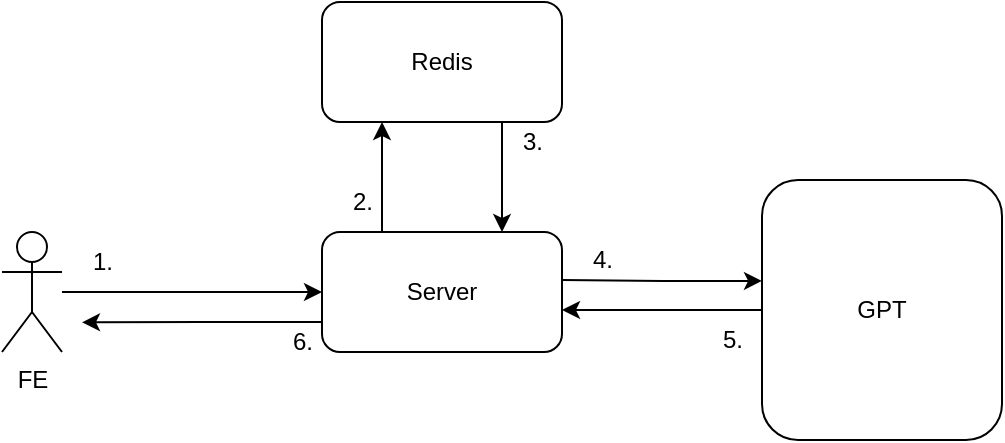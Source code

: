 <mxfile version="22.1.2" type="device" pages="7">
  <diagram id="q9lAisk15sFfM7iXyRE9" name="架构">
    <mxGraphModel dx="1434" dy="879" grid="1" gridSize="10" guides="1" tooltips="1" connect="1" arrows="1" fold="1" page="1" pageScale="1" pageWidth="850" pageHeight="1100" math="0" shadow="0">
      <root>
        <mxCell id="0" />
        <mxCell id="1" parent="0" />
        <mxCell id="VKgKlE1zQq9GvA2DKnJL-5" style="edgeStyle=orthogonalEdgeStyle;rounded=0;orthogonalLoop=1;jettySize=auto;html=1;" parent="1" source="VKgKlE1zQq9GvA2DKnJL-1" target="VKgKlE1zQq9GvA2DKnJL-2" edge="1">
          <mxGeometry relative="1" as="geometry" />
        </mxCell>
        <mxCell id="VKgKlE1zQq9GvA2DKnJL-1" value="FE" style="shape=umlActor;verticalLabelPosition=bottom;verticalAlign=top;html=1;outlineConnect=0;" parent="1" vertex="1">
          <mxGeometry x="160" y="455" width="30" height="60" as="geometry" />
        </mxCell>
        <mxCell id="VKgKlE1zQq9GvA2DKnJL-6" style="edgeStyle=orthogonalEdgeStyle;rounded=0;orthogonalLoop=1;jettySize=auto;html=1;exitX=0.25;exitY=0;exitDx=0;exitDy=0;entryX=0.25;entryY=1;entryDx=0;entryDy=0;" parent="1" source="VKgKlE1zQq9GvA2DKnJL-2" target="VKgKlE1zQq9GvA2DKnJL-3" edge="1">
          <mxGeometry relative="1" as="geometry" />
        </mxCell>
        <mxCell id="VKgKlE1zQq9GvA2DKnJL-8" style="edgeStyle=orthogonalEdgeStyle;rounded=0;orthogonalLoop=1;jettySize=auto;html=1;exitX=1;exitY=0.25;exitDx=0;exitDy=0;entryX=0;entryY=0.388;entryDx=0;entryDy=0;entryPerimeter=0;" parent="1" target="VKgKlE1zQq9GvA2DKnJL-4" edge="1">
          <mxGeometry relative="1" as="geometry">
            <mxPoint x="440" y="479" as="sourcePoint" />
          </mxGeometry>
        </mxCell>
        <mxCell id="VKgKlE1zQq9GvA2DKnJL-10" style="edgeStyle=orthogonalEdgeStyle;rounded=0;orthogonalLoop=1;jettySize=auto;html=1;exitX=0;exitY=0.75;exitDx=0;exitDy=0;" parent="1" source="VKgKlE1zQq9GvA2DKnJL-2" edge="1">
          <mxGeometry relative="1" as="geometry">
            <mxPoint x="200" y="500.138" as="targetPoint" />
          </mxGeometry>
        </mxCell>
        <mxCell id="VKgKlE1zQq9GvA2DKnJL-2" value="Server" style="rounded=1;whiteSpace=wrap;html=1;" parent="1" vertex="1">
          <mxGeometry x="320" y="455" width="120" height="60" as="geometry" />
        </mxCell>
        <mxCell id="VKgKlE1zQq9GvA2DKnJL-7" style="edgeStyle=orthogonalEdgeStyle;rounded=0;orthogonalLoop=1;jettySize=auto;html=1;exitX=0.75;exitY=1;exitDx=0;exitDy=0;entryX=0.75;entryY=0;entryDx=0;entryDy=0;" parent="1" source="VKgKlE1zQq9GvA2DKnJL-3" target="VKgKlE1zQq9GvA2DKnJL-2" edge="1">
          <mxGeometry relative="1" as="geometry" />
        </mxCell>
        <mxCell id="VKgKlE1zQq9GvA2DKnJL-3" value="Redis" style="rounded=1;whiteSpace=wrap;html=1;" parent="1" vertex="1">
          <mxGeometry x="320" y="340" width="120" height="60" as="geometry" />
        </mxCell>
        <mxCell id="VKgKlE1zQq9GvA2DKnJL-9" style="edgeStyle=orthogonalEdgeStyle;rounded=0;orthogonalLoop=1;jettySize=auto;html=1;" parent="1" source="VKgKlE1zQq9GvA2DKnJL-4" edge="1">
          <mxGeometry relative="1" as="geometry">
            <mxPoint x="440" y="494" as="targetPoint" />
          </mxGeometry>
        </mxCell>
        <mxCell id="VKgKlE1zQq9GvA2DKnJL-4" value="GPT" style="rounded=1;whiteSpace=wrap;html=1;" parent="1" vertex="1">
          <mxGeometry x="540" y="429" width="120" height="130" as="geometry" />
        </mxCell>
        <mxCell id="VKgKlE1zQq9GvA2DKnJL-11" value="1." style="text;html=1;align=center;verticalAlign=middle;resizable=0;points=[];autosize=1;strokeColor=none;fillColor=none;" parent="1" vertex="1">
          <mxGeometry x="195" y="455" width="30" height="30" as="geometry" />
        </mxCell>
        <mxCell id="VKgKlE1zQq9GvA2DKnJL-12" value="2." style="text;html=1;align=center;verticalAlign=middle;resizable=0;points=[];autosize=1;strokeColor=none;fillColor=none;" parent="1" vertex="1">
          <mxGeometry x="325" y="425" width="30" height="30" as="geometry" />
        </mxCell>
        <mxCell id="VKgKlE1zQq9GvA2DKnJL-13" value="3." style="text;html=1;align=center;verticalAlign=middle;resizable=0;points=[];autosize=1;strokeColor=none;fillColor=none;" parent="1" vertex="1">
          <mxGeometry x="410" y="395" width="30" height="30" as="geometry" />
        </mxCell>
        <mxCell id="VKgKlE1zQq9GvA2DKnJL-14" value="4." style="text;html=1;align=center;verticalAlign=middle;resizable=0;points=[];autosize=1;strokeColor=none;fillColor=none;" parent="1" vertex="1">
          <mxGeometry x="445" y="454" width="30" height="30" as="geometry" />
        </mxCell>
        <mxCell id="VKgKlE1zQq9GvA2DKnJL-15" value="5." style="text;html=1;align=center;verticalAlign=middle;resizable=0;points=[];autosize=1;strokeColor=none;fillColor=none;" parent="1" vertex="1">
          <mxGeometry x="510" y="494" width="30" height="30" as="geometry" />
        </mxCell>
        <mxCell id="VKgKlE1zQq9GvA2DKnJL-16" value="6." style="text;html=1;align=center;verticalAlign=middle;resizable=0;points=[];autosize=1;strokeColor=none;fillColor=none;" parent="1" vertex="1">
          <mxGeometry x="295" y="495" width="30" height="30" as="geometry" />
        </mxCell>
      </root>
    </mxGraphModel>
  </diagram>
  <diagram id="qg2fw5siXGZ857I6Jfdk" name="数据模型">
    <mxGraphModel dx="1434" dy="879" grid="1" gridSize="10" guides="1" tooltips="1" connect="1" arrows="1" fold="1" page="1" pageScale="1" pageWidth="850" pageHeight="1100" math="0" shadow="0">
      <root>
        <mxCell id="0" />
        <mxCell id="1" parent="0" />
        <mxCell id="KLC7h407WCgurT3DShn4-10" style="rounded=0;orthogonalLoop=1;jettySize=auto;html=1;exitX=0;exitY=0.5;exitDx=0;exitDy=0;fontSize=16;" parent="1" source="Tx9FLU0opX-JtmAMRLUm-2" target="KLC7h407WCgurT3DShn4-1" edge="1">
          <mxGeometry relative="1" as="geometry" />
        </mxCell>
        <mxCell id="KLC7h407WCgurT3DShn4-11" style="rounded=0;orthogonalLoop=1;jettySize=auto;html=1;exitX=1;exitY=0.75;exitDx=0;exitDy=0;entryX=0;entryY=0.448;entryDx=0;entryDy=0;dashed=1;entryPerimeter=0;fontSize=16;" parent="1" source="Tx9FLU0opX-JtmAMRLUm-2" target="ZIHZK0WdA0z4exOovFEQ-16" edge="1">
          <mxGeometry relative="1" as="geometry" />
        </mxCell>
        <mxCell id="Tx9FLU0opX-JtmAMRLUm-2" value="FaultDesc&lt;br style=&quot;font-size: 16px;&quot;&gt;(Text)" style="rounded=0;whiteSpace=wrap;html=1;fontSize=16;" parent="1" vertex="1">
          <mxGeometry x="270" y="400" width="120" height="60" as="geometry" />
        </mxCell>
        <mxCell id="Tx9FLU0opX-JtmAMRLUm-6" value="" style="rounded=0;whiteSpace=wrap;html=1;fontSize=16;" parent="1" vertex="1">
          <mxGeometry x="720" y="450" width="120" height="860" as="geometry" />
        </mxCell>
        <mxCell id="KLC7h407WCgurT3DShn4-5" style="rounded=0;orthogonalLoop=1;jettySize=auto;html=1;exitX=1;exitY=0.333;exitDx=0;exitDy=0;exitPerimeter=0;entryX=0;entryY=0.75;entryDx=0;entryDy=0;fontSize=16;" parent="1" source="KLC7h407WCgurT3DShn4-1" target="KLC7h407WCgurT3DShn4-4" edge="1">
          <mxGeometry relative="1" as="geometry" />
        </mxCell>
        <mxCell id="KLC7h407WCgurT3DShn4-1" value="User" style="shape=umlActor;verticalLabelPosition=bottom;verticalAlign=top;html=1;outlineConnect=0;fontSize=16;" parent="1" vertex="1">
          <mxGeometry x="20" y="290" width="30" height="60" as="geometry" />
        </mxCell>
        <mxCell id="KLC7h407WCgurT3DShn4-9" style="rounded=0;orthogonalLoop=1;jettySize=auto;html=1;exitX=0;exitY=1;exitDx=0;exitDy=0;exitPerimeter=0;entryX=1;entryY=0.5;entryDx=0;entryDy=0;fontSize=16;" parent="1" source="KLC7h407WCgurT3DShn4-2" target="Tx9FLU0opX-JtmAMRLUm-2" edge="1">
          <mxGeometry relative="1" as="geometry" />
        </mxCell>
        <mxCell id="KLC7h407WCgurT3DShn4-2" value="GPT" style="shape=umlActor;verticalLabelPosition=bottom;verticalAlign=top;html=1;outlineConnect=0;fontSize=16;" parent="1" vertex="1">
          <mxGeometry x="610" y="290" width="30" height="60" as="geometry" />
        </mxCell>
        <mxCell id="KLC7h407WCgurT3DShn4-7" style="edgeStyle=orthogonalEdgeStyle;rounded=0;orthogonalLoop=1;jettySize=auto;html=1;exitX=0.5;exitY=1;exitDx=0;exitDy=0;entryX=0.5;entryY=0;entryDx=0;entryDy=0;fontSize=16;" parent="1" source="KLC7h407WCgurT3DShn4-4" target="KLC7h407WCgurT3DShn4-6" edge="1">
          <mxGeometry relative="1" as="geometry" />
        </mxCell>
        <mxCell id="KLC7h407WCgurT3DShn4-4" value="FaultDesc (JSON)" style="rounded=0;whiteSpace=wrap;html=1;fontSize=16;" parent="1" vertex="1">
          <mxGeometry x="270" y="210" width="120" height="60" as="geometry" />
        </mxCell>
        <mxCell id="KLC7h407WCgurT3DShn4-8" style="rounded=0;orthogonalLoop=1;jettySize=auto;html=1;exitX=1;exitY=0.5;exitDx=0;exitDy=0;fontSize=16;" parent="1" source="KLC7h407WCgurT3DShn4-6" target="KLC7h407WCgurT3DShn4-2" edge="1">
          <mxGeometry relative="1" as="geometry" />
        </mxCell>
        <mxCell id="KLC7h407WCgurT3DShn4-6" value="ChatOps" style="rounded=1;whiteSpace=wrap;html=1;fontSize=16;" parent="1" vertex="1">
          <mxGeometry x="270" y="310" width="120" height="60" as="geometry" />
        </mxCell>
        <mxCell id="KLC7h407WCgurT3DShn4-12" style="rounded=0;orthogonalLoop=1;jettySize=auto;html=1;exitX=0;exitY=0.5;exitDx=0;exitDy=0;fontSize=16;" parent="1" source="KLC7h407WCgurT3DShn4-13" target="KLC7h407WCgurT3DShn4-15" edge="1">
          <mxGeometry relative="1" as="geometry" />
        </mxCell>
        <mxCell id="KLC7h407WCgurT3DShn4-13" value="Expectation&lt;br style=&quot;font-size: 16px;&quot;&gt;(JSON)" style="rounded=0;whiteSpace=wrap;html=1;fontSize=16;" parent="1" vertex="1">
          <mxGeometry x="270" y="790" width="120" height="60" as="geometry" />
        </mxCell>
        <mxCell id="KLC7h407WCgurT3DShn4-14" style="rounded=0;orthogonalLoop=1;jettySize=auto;html=1;exitX=1;exitY=0.333;exitDx=0;exitDy=0;exitPerimeter=0;entryX=0;entryY=0.75;entryDx=0;entryDy=0;fontSize=16;" parent="1" source="KLC7h407WCgurT3DShn4-15" target="KLC7h407WCgurT3DShn4-19" edge="1">
          <mxGeometry relative="1" as="geometry" />
        </mxCell>
        <mxCell id="KLC7h407WCgurT3DShn4-15" value="User" style="shape=umlActor;verticalLabelPosition=bottom;verticalAlign=top;html=1;outlineConnect=0;fontSize=16;" parent="1" vertex="1">
          <mxGeometry x="20" y="670" width="30" height="60" as="geometry" />
        </mxCell>
        <mxCell id="KLC7h407WCgurT3DShn4-16" style="rounded=0;orthogonalLoop=1;jettySize=auto;html=1;exitX=0;exitY=1;exitDx=0;exitDy=0;exitPerimeter=0;entryX=1;entryY=0.5;entryDx=0;entryDy=0;fontSize=16;" parent="1" source="KLC7h407WCgurT3DShn4-17" target="KLC7h407WCgurT3DShn4-13" edge="1">
          <mxGeometry relative="1" as="geometry" />
        </mxCell>
        <mxCell id="KLC7h407WCgurT3DShn4-17" value="GPT" style="shape=umlActor;verticalLabelPosition=bottom;verticalAlign=top;html=1;outlineConnect=0;fontSize=16;" parent="1" vertex="1">
          <mxGeometry x="610" y="670" width="30" height="60" as="geometry" />
        </mxCell>
        <mxCell id="KLC7h407WCgurT3DShn4-18" style="edgeStyle=orthogonalEdgeStyle;rounded=0;orthogonalLoop=1;jettySize=auto;html=1;exitX=0.5;exitY=1;exitDx=0;exitDy=0;entryX=0.5;entryY=0;entryDx=0;entryDy=0;fontSize=16;" parent="1" source="KLC7h407WCgurT3DShn4-19" target="KLC7h407WCgurT3DShn4-21" edge="1">
          <mxGeometry relative="1" as="geometry" />
        </mxCell>
        <mxCell id="KLC7h407WCgurT3DShn4-19" value="Expectation&lt;br style=&quot;font-size: 16px;&quot;&gt;(Text)" style="rounded=0;whiteSpace=wrap;html=1;fontSize=16;" parent="1" vertex="1">
          <mxGeometry x="270" y="590" width="120" height="60" as="geometry" />
        </mxCell>
        <mxCell id="KLC7h407WCgurT3DShn4-20" style="rounded=0;orthogonalLoop=1;jettySize=auto;html=1;exitX=1;exitY=0.5;exitDx=0;exitDy=0;fontSize=16;" parent="1" source="KLC7h407WCgurT3DShn4-21" target="KLC7h407WCgurT3DShn4-17" edge="1">
          <mxGeometry relative="1" as="geometry" />
        </mxCell>
        <mxCell id="KLC7h407WCgurT3DShn4-21" value="ChatOps" style="rounded=1;whiteSpace=wrap;html=1;fontSize=16;" parent="1" vertex="1">
          <mxGeometry x="270" y="690" width="120" height="60" as="geometry" />
        </mxCell>
        <mxCell id="KLC7h407WCgurT3DShn4-22" style="rounded=0;orthogonalLoop=1;jettySize=auto;html=1;exitX=1;exitY=0.5;exitDx=0;exitDy=0;entryX=0;entryY=0.528;entryDx=0;entryDy=0;entryPerimeter=0;dashed=1;fontSize=16;" parent="1" source="KLC7h407WCgurT3DShn4-19" target="ZIHZK0WdA0z4exOovFEQ-17" edge="1">
          <mxGeometry relative="1" as="geometry" />
        </mxCell>
        <mxCell id="KLC7h407WCgurT3DShn4-23" value="&lt;font style=&quot;font-size: 22px;&quot;&gt;①&lt;/font&gt;" style="text;html=1;align=center;verticalAlign=middle;resizable=0;points=[];autosize=1;strokeColor=none;fillColor=none;fontSize=22;fontColor=#000000;" parent="1" vertex="1">
          <mxGeometry x="15" y="235" width="40" height="40" as="geometry" />
        </mxCell>
        <mxCell id="KLC7h407WCgurT3DShn4-24" value="&lt;font style=&quot;font-size: 22px;&quot;&gt;②&lt;/font&gt;" style="text;html=1;align=center;verticalAlign=middle;resizable=0;points=[];autosize=1;strokeColor=none;fillColor=none;fontSize=16;" parent="1" vertex="1">
          <mxGeometry x="10" y="623" width="40" height="40" as="geometry" />
        </mxCell>
        <mxCell id="KLC7h407WCgurT3DShn4-38" style="rounded=0;orthogonalLoop=1;jettySize=auto;html=1;exitX=0;exitY=0.5;exitDx=0;exitDy=0;fontSize=16;" parent="1" source="KLC7h407WCgurT3DShn4-39" target="KLC7h407WCgurT3DShn4-41" edge="1">
          <mxGeometry relative="1" as="geometry" />
        </mxCell>
        <mxCell id="KLC7h407WCgurT3DShn4-39" value="FaultReport&lt;br style=&quot;font-size: 16px;&quot;&gt;(Text)" style="rounded=0;whiteSpace=wrap;html=1;fontSize=16;" parent="1" vertex="1">
          <mxGeometry x="270" y="1180" width="120" height="60" as="geometry" />
        </mxCell>
        <mxCell id="KLC7h407WCgurT3DShn4-40" style="rounded=0;orthogonalLoop=1;jettySize=auto;html=1;exitX=1;exitY=0.333;exitDx=0;exitDy=0;exitPerimeter=0;entryX=0;entryY=0.75;entryDx=0;entryDy=0;fontSize=16;" parent="1" source="KLC7h407WCgurT3DShn4-41" target="KLC7h407WCgurT3DShn4-45" edge="1">
          <mxGeometry relative="1" as="geometry" />
        </mxCell>
        <mxCell id="KLC7h407WCgurT3DShn4-41" value="User" style="shape=umlActor;verticalLabelPosition=bottom;verticalAlign=top;html=1;outlineConnect=0;fontSize=16;" parent="1" vertex="1">
          <mxGeometry x="20" y="1060" width="30" height="60" as="geometry" />
        </mxCell>
        <mxCell id="KLC7h407WCgurT3DShn4-42" style="rounded=0;orthogonalLoop=1;jettySize=auto;html=1;exitX=0;exitY=1;exitDx=0;exitDy=0;exitPerimeter=0;entryX=1;entryY=0.5;entryDx=0;entryDy=0;fontSize=16;" parent="1" source="KLC7h407WCgurT3DShn4-43" target="KLC7h407WCgurT3DShn4-39" edge="1">
          <mxGeometry relative="1" as="geometry" />
        </mxCell>
        <mxCell id="KLC7h407WCgurT3DShn4-43" value="GPT" style="shape=umlActor;verticalLabelPosition=bottom;verticalAlign=top;html=1;outlineConnect=0;fontSize=16;" parent="1" vertex="1">
          <mxGeometry x="610" y="1060" width="30" height="60" as="geometry" />
        </mxCell>
        <mxCell id="KLC7h407WCgurT3DShn4-44" style="edgeStyle=orthogonalEdgeStyle;rounded=0;orthogonalLoop=1;jettySize=auto;html=1;exitX=0.5;exitY=1;exitDx=0;exitDy=0;entryX=0.5;entryY=0;entryDx=0;entryDy=0;fontSize=16;" parent="1" source="KLC7h407WCgurT3DShn4-45" target="KLC7h407WCgurT3DShn4-47" edge="1">
          <mxGeometry relative="1" as="geometry" />
        </mxCell>
        <mxCell id="KLC7h407WCgurT3DShn4-45" value="FaultResult&lt;br style=&quot;font-size: 16px;&quot;&gt;(JSON)" style="rounded=0;whiteSpace=wrap;html=1;fontSize=16;" parent="1" vertex="1">
          <mxGeometry x="270" y="970" width="120" height="60" as="geometry" />
        </mxCell>
        <mxCell id="KLC7h407WCgurT3DShn4-46" style="rounded=0;orthogonalLoop=1;jettySize=auto;html=1;exitX=1;exitY=0.5;exitDx=0;exitDy=0;fontSize=16;" parent="1" source="KLC7h407WCgurT3DShn4-47" target="KLC7h407WCgurT3DShn4-43" edge="1">
          <mxGeometry relative="1" as="geometry" />
        </mxCell>
        <mxCell id="KLC7h407WCgurT3DShn4-47" value="ChatOps" style="rounded=1;whiteSpace=wrap;html=1;fontSize=16;" parent="1" vertex="1">
          <mxGeometry x="270" y="1080" width="120" height="60" as="geometry" />
        </mxCell>
        <mxCell id="KLC7h407WCgurT3DShn4-49" value="&lt;font style=&quot;font-size: 22px;&quot;&gt;③&lt;/font&gt;" style="text;html=1;align=center;verticalAlign=middle;resizable=0;points=[];autosize=1;strokeColor=none;fillColor=none;fontSize=16;" parent="1" vertex="1">
          <mxGeometry x="10" y="1013" width="40" height="40" as="geometry" />
        </mxCell>
        <mxCell id="KLC7h407WCgurT3DShn4-50" value="&lt;font style=&quot;font-size: 16px;&quot;&gt;Fault Context&lt;/font&gt;" style="text;html=1;align=center;verticalAlign=middle;resizable=0;points=[];autosize=1;strokeColor=none;fillColor=none;fontSize=16;fontColor=#000000;" parent="1" vertex="1">
          <mxGeometry x="720" y="410" width="120" height="30" as="geometry" />
        </mxCell>
        <mxCell id="ZIHZK0WdA0z4exOovFEQ-2" value="" style="edgeStyle=none;orthogonalLoop=1;jettySize=auto;html=1;rounded=0;entryX=0.622;entryY=-0.043;entryDx=0;entryDy=0;entryPerimeter=0;dashed=1;exitX=-0.021;exitY=0.625;exitDx=0;exitDy=0;exitPerimeter=0;fontSize=16;" parent="1" source="ZIHZK0WdA0z4exOovFEQ-17" target="KLC7h407WCgurT3DShn4-47" edge="1">
          <mxGeometry width="100" relative="1" as="geometry">
            <mxPoint x="720" y="600" as="sourcePoint" />
            <mxPoint x="770" y="600" as="targetPoint" />
            <Array as="points" />
          </mxGeometry>
        </mxCell>
        <mxCell id="ZIHZK0WdA0z4exOovFEQ-3" style="rounded=0;orthogonalLoop=1;jettySize=auto;html=1;exitX=0;exitY=0.5;exitDx=0;exitDy=0;fontSize=16;" parent="1" source="ZIHZK0WdA0z4exOovFEQ-4" target="ZIHZK0WdA0z4exOovFEQ-6" edge="1">
          <mxGeometry relative="1" as="geometry" />
        </mxCell>
        <mxCell id="ZIHZK0WdA0z4exOovFEQ-4" value="Advice&lt;br style=&quot;font-size: 16px;&quot;&gt;(Text)" style="rounded=0;whiteSpace=wrap;html=1;fontSize=16;" parent="1" vertex="1">
          <mxGeometry x="270" y="1517" width="120" height="60" as="geometry" />
        </mxCell>
        <mxCell id="ZIHZK0WdA0z4exOovFEQ-5" style="rounded=0;orthogonalLoop=1;jettySize=auto;html=1;exitX=1;exitY=0.333;exitDx=0;exitDy=0;exitPerimeter=0;entryX=0;entryY=0.5;entryDx=0;entryDy=0;fontSize=16;" parent="1" source="ZIHZK0WdA0z4exOovFEQ-6" target="ZIHZK0WdA0z4exOovFEQ-12" edge="1">
          <mxGeometry relative="1" as="geometry">
            <mxPoint x="270" y="1312" as="targetPoint" />
          </mxGeometry>
        </mxCell>
        <mxCell id="ZIHZK0WdA0z4exOovFEQ-6" value="User" style="shape=umlActor;verticalLabelPosition=bottom;verticalAlign=top;html=1;outlineConnect=0;fontSize=16;" parent="1" vertex="1">
          <mxGeometry x="20" y="1377" width="30" height="60" as="geometry" />
        </mxCell>
        <mxCell id="ZIHZK0WdA0z4exOovFEQ-7" style="rounded=0;orthogonalLoop=1;jettySize=auto;html=1;exitX=0;exitY=1;exitDx=0;exitDy=0;exitPerimeter=0;entryX=1;entryY=0.5;entryDx=0;entryDy=0;fontSize=16;" parent="1" source="ZIHZK0WdA0z4exOovFEQ-8" target="ZIHZK0WdA0z4exOovFEQ-4" edge="1">
          <mxGeometry relative="1" as="geometry" />
        </mxCell>
        <mxCell id="ZIHZK0WdA0z4exOovFEQ-8" value="GPT" style="shape=umlActor;verticalLabelPosition=bottom;verticalAlign=top;html=1;outlineConnect=0;fontSize=16;" parent="1" vertex="1">
          <mxGeometry x="610" y="1377" width="30" height="60" as="geometry" />
        </mxCell>
        <mxCell id="ZIHZK0WdA0z4exOovFEQ-11" style="rounded=0;orthogonalLoop=1;jettySize=auto;html=1;exitX=1;exitY=0.5;exitDx=0;exitDy=0;fontSize=16;" parent="1" source="ZIHZK0WdA0z4exOovFEQ-12" target="ZIHZK0WdA0z4exOovFEQ-8" edge="1">
          <mxGeometry relative="1" as="geometry" />
        </mxCell>
        <mxCell id="ZIHZK0WdA0z4exOovFEQ-12" value="ChatOps" style="rounded=1;whiteSpace=wrap;html=1;fontSize=16;" parent="1" vertex="1">
          <mxGeometry x="270" y="1397" width="120" height="60" as="geometry" />
        </mxCell>
        <mxCell id="ZIHZK0WdA0z4exOovFEQ-13" value="&lt;font style=&quot;font-size: 22px;&quot;&gt;④&lt;/font&gt;" style="text;html=1;align=center;verticalAlign=middle;resizable=0;points=[];autosize=1;strokeColor=none;fillColor=none;fontSize=16;" parent="1" vertex="1">
          <mxGeometry x="10" y="1330" width="40" height="40" as="geometry" />
        </mxCell>
        <mxCell id="ZIHZK0WdA0z4exOovFEQ-15" value="" style="edgeStyle=none;orthogonalLoop=1;jettySize=auto;html=1;rounded=0;entryX=0.5;entryY=0;entryDx=0;entryDy=0;dashed=1;exitX=-0.014;exitY=0.586;exitDx=0;exitDy=0;exitPerimeter=0;fontSize=16;" parent="1" source="ZIHZK0WdA0z4exOovFEQ-16" target="ZIHZK0WdA0z4exOovFEQ-12" edge="1">
          <mxGeometry width="100" relative="1" as="geometry">
            <mxPoint x="720" y="510" as="sourcePoint" />
            <mxPoint x="760" y="510" as="targetPoint" />
            <Array as="points" />
          </mxGeometry>
        </mxCell>
        <mxCell id="ZIHZK0WdA0z4exOovFEQ-16" value="FaultDesc" style="rounded=0;whiteSpace=wrap;html=1;fontSize=16;" parent="1" vertex="1">
          <mxGeometry x="720" y="450" width="120" height="290" as="geometry" />
        </mxCell>
        <mxCell id="ZIHZK0WdA0z4exOovFEQ-17" value="Expectation&lt;br style=&quot;border-color: var(--border-color); font-size: 16px;&quot;&gt;" style="rounded=0;whiteSpace=wrap;html=1;fontSize=16;" parent="1" vertex="1">
          <mxGeometry x="720" y="740" width="120" height="290" as="geometry" />
        </mxCell>
        <mxCell id="ZIHZK0WdA0z4exOovFEQ-18" value="" style="edgeStyle=none;orthogonalLoop=1;jettySize=auto;html=1;rounded=0;dashed=1;fontSize=16;entryX=0.649;entryY=-0.007;entryDx=0;entryDy=0;entryPerimeter=0;" parent="1" target="ZIHZK0WdA0z4exOovFEQ-12" edge="1">
          <mxGeometry width="100" relative="1" as="geometry">
            <mxPoint x="720" y="950" as="sourcePoint" />
            <mxPoint x="340" y="1360" as="targetPoint" />
            <Array as="points" />
          </mxGeometry>
        </mxCell>
        <mxCell id="ZIHZK0WdA0z4exOovFEQ-19" style="rounded=0;orthogonalLoop=1;jettySize=auto;html=1;entryX=0.017;entryY=0.904;entryDx=0;entryDy=0;entryPerimeter=0;fontSize=16;dashed=1;" parent="1" source="KLC7h407WCgurT3DShn4-39" target="Tx9FLU0opX-JtmAMRLUm-6" edge="1">
          <mxGeometry relative="1" as="geometry" />
        </mxCell>
        <mxCell id="ZIHZK0WdA0z4exOovFEQ-20" value="" style="edgeStyle=none;orthogonalLoop=1;jettySize=auto;html=1;rounded=0;exitX=-0.028;exitY=0.936;exitDx=0;exitDy=0;exitPerimeter=0;entryX=0.75;entryY=0;entryDx=0;entryDy=0;dashed=1;fontSize=16;" parent="1" source="Tx9FLU0opX-JtmAMRLUm-6" target="ZIHZK0WdA0z4exOovFEQ-12" edge="1">
          <mxGeometry width="100" relative="1" as="geometry">
            <mxPoint x="660" y="1230" as="sourcePoint" />
            <mxPoint x="760" y="1230" as="targetPoint" />
            <Array as="points" />
          </mxGeometry>
        </mxCell>
        <mxCell id="ZIHZK0WdA0z4exOovFEQ-21" value="&lt;span style=&quot;color: rgb(0, 0, 0); font-family: Helvetica; font-size: 16px; font-style: normal; font-variant-ligatures: normal; font-variant-caps: normal; font-weight: 400; letter-spacing: normal; orphans: 2; text-align: center; text-indent: 0px; text-transform: none; widows: 2; word-spacing: 0px; -webkit-text-stroke-width: 0px; background-color: rgb(251, 251, 251); text-decoration-thickness: initial; text-decoration-style: initial; text-decoration-color: initial; float: none; display: inline !important;&quot;&gt;FaultReport&lt;/span&gt;" style="text;whiteSpace=wrap;html=1;fontSize=16;" parent="1" vertex="1">
          <mxGeometry x="740" y="1160" width="120" height="40" as="geometry" />
        </mxCell>
        <mxCell id="4wctw6peAXdAggTrFhCt-3" value="&lt;font style=&quot;font-size: 14px;&quot;&gt;备注：&lt;br&gt;&lt;br&gt;这张图反映的是整体的数据流向&lt;br&gt;具体的数据处理流程看后面几张&lt;/font&gt;" style="text;html=1;align=center;verticalAlign=middle;resizable=0;points=[];autosize=1;strokeColor=none;fillColor=none;" vertex="1" parent="1">
          <mxGeometry x="630" y="65" width="220" height="80" as="geometry" />
        </mxCell>
      </root>
    </mxGraphModel>
  </diagram>
  <diagram name="D0" id="rE8giC4yQjQ5zFKdoYqi">
    <mxGraphModel dx="1434" dy="879" grid="1" gridSize="10" guides="1" tooltips="1" connect="1" arrows="1" fold="1" page="1" pageScale="1" pageWidth="850" pageHeight="1100" math="0" shadow="0">
      <root>
        <mxCell id="i1_SNyQuL_r8A0BnzSDd-0" />
        <mxCell id="i1_SNyQuL_r8A0BnzSDd-1" parent="i1_SNyQuL_r8A0BnzSDd-0" />
        <mxCell id="i1_SNyQuL_r8A0BnzSDd-3" style="rounded=0;orthogonalLoop=1;jettySize=auto;html=1;exitX=1;exitY=0.75;exitDx=0;exitDy=0;entryX=0;entryY=0.448;entryDx=0;entryDy=0;dashed=1;entryPerimeter=0;fontSize=16;" edge="1" parent="i1_SNyQuL_r8A0BnzSDd-1" source="i1_SNyQuL_r8A0BnzSDd-4" target="i1_SNyQuL_r8A0BnzSDd-14">
          <mxGeometry relative="1" as="geometry" />
        </mxCell>
        <mxCell id="i1_SNyQuL_r8A0BnzSDd-4" value="FaultDesc&lt;br style=&quot;font-size: 16px;&quot;&gt;(Text)" style="rounded=0;whiteSpace=wrap;html=1;fontSize=16;" vertex="1" parent="i1_SNyQuL_r8A0BnzSDd-1">
          <mxGeometry x="270" y="590" width="120" height="60" as="geometry" />
        </mxCell>
        <mxCell id="i1_SNyQuL_r8A0BnzSDd-7" style="rounded=0;orthogonalLoop=1;jettySize=auto;html=1;exitX=0;exitY=1;exitDx=0;exitDy=0;exitPerimeter=0;entryX=1;entryY=0.5;entryDx=0;entryDy=0;fontSize=16;" edge="1" parent="i1_SNyQuL_r8A0BnzSDd-1" source="i1_SNyQuL_r8A0BnzSDd-8" target="i1_SNyQuL_r8A0BnzSDd-4">
          <mxGeometry relative="1" as="geometry" />
        </mxCell>
        <mxCell id="i1_SNyQuL_r8A0BnzSDd-8" value="GPT" style="shape=umlActor;verticalLabelPosition=bottom;verticalAlign=top;html=1;outlineConnect=0;fontSize=16;" vertex="1" parent="i1_SNyQuL_r8A0BnzSDd-1">
          <mxGeometry x="610" y="290" width="30" height="60" as="geometry" />
        </mxCell>
        <mxCell id="i1_SNyQuL_r8A0BnzSDd-11" style="rounded=0;orthogonalLoop=1;jettySize=auto;html=1;fontSize=16;exitX=1;exitY=0.5;exitDx=0;exitDy=0;" edge="1" parent="i1_SNyQuL_r8A0BnzSDd-1" target="i1_SNyQuL_r8A0BnzSDd-8" source="i1_SNyQuL_r8A0BnzSDd-17">
          <mxGeometry relative="1" as="geometry">
            <mxPoint x="390" y="210" as="sourcePoint" />
          </mxGeometry>
        </mxCell>
        <mxCell id="i1_SNyQuL_r8A0BnzSDd-13" value="&lt;font style=&quot;font-size: 16px;&quot;&gt;Fault Context&lt;/font&gt;" style="text;html=1;align=center;verticalAlign=middle;resizable=0;points=[];autosize=1;strokeColor=none;fillColor=none;fontSize=16;fontColor=#000000;" vertex="1" parent="i1_SNyQuL_r8A0BnzSDd-1">
          <mxGeometry x="720" y="410" width="120" height="30" as="geometry" />
        </mxCell>
        <mxCell id="i1_SNyQuL_r8A0BnzSDd-14" value="FaultDesc" style="rounded=0;whiteSpace=wrap;html=1;fontSize=16;" vertex="1" parent="i1_SNyQuL_r8A0BnzSDd-1">
          <mxGeometry x="720" y="450" width="120" height="290" as="geometry" />
        </mxCell>
        <mxCell id="i1_SNyQuL_r8A0BnzSDd-17" value="构建提示词：&lt;br&gt;- “你是一个运维机器人”；&lt;br&gt;-&amp;nbsp;" style="rounded=1;whiteSpace=wrap;html=1;strokeColor=default;align=center;verticalAlign=middle;fontFamily=Helvetica;fontSize=16;fontColor=default;fillColor=default;movable=1;resizable=1;rotatable=1;deletable=1;editable=1;locked=0;connectable=1;" vertex="1" parent="i1_SNyQuL_r8A0BnzSDd-1">
          <mxGeometry x="70" y="170" width="310" height="80" as="geometry" />
        </mxCell>
        <mxCell id="i1_SNyQuL_r8A0BnzSDd-18" value="预热" style="text;html=1;align=center;verticalAlign=middle;resizable=0;points=[];autosize=1;strokeColor=none;fillColor=none;fontSize=16;fontFamily=Helvetica;fontColor=default;" vertex="1" parent="i1_SNyQuL_r8A0BnzSDd-1">
          <mxGeometry x="640" y="38" width="60" height="30" as="geometry" />
        </mxCell>
      </root>
    </mxGraphModel>
  </diagram>
  <diagram name="D1" id="4--Yj9pTokcV0vdmf49T">
    <mxGraphModel dx="1434" dy="879" grid="1" gridSize="10" guides="1" tooltips="1" connect="1" arrows="1" fold="1" page="1" pageScale="1" pageWidth="850" pageHeight="1100" math="0" shadow="0">
      <root>
        <mxCell id="j4kRHwwOgYRNMu8GmFDR-0" />
        <mxCell id="j4kRHwwOgYRNMu8GmFDR-1" parent="j4kRHwwOgYRNMu8GmFDR-0" />
        <mxCell id="j4kRHwwOgYRNMu8GmFDR-2" style="rounded=0;orthogonalLoop=1;jettySize=auto;html=1;exitX=0;exitY=0.5;exitDx=0;exitDy=0;fontSize=16;" edge="1" parent="j4kRHwwOgYRNMu8GmFDR-1" source="j4kRHwwOgYRNMu8GmFDR-4" target="j4kRHwwOgYRNMu8GmFDR-7">
          <mxGeometry relative="1" as="geometry" />
        </mxCell>
        <mxCell id="j4kRHwwOgYRNMu8GmFDR-3" style="rounded=0;orthogonalLoop=1;jettySize=auto;html=1;exitX=1;exitY=0.75;exitDx=0;exitDy=0;entryX=0;entryY=0.448;entryDx=0;entryDy=0;dashed=1;entryPerimeter=0;fontSize=16;" edge="1" parent="j4kRHwwOgYRNMu8GmFDR-1" source="j4kRHwwOgYRNMu8GmFDR-4" target="j4kRHwwOgYRNMu8GmFDR-50">
          <mxGeometry relative="1" as="geometry" />
        </mxCell>
        <mxCell id="j4kRHwwOgYRNMu8GmFDR-4" value="FaultDesc&lt;br style=&quot;font-size: 16px;&quot;&gt;(Text)" style="rounded=0;whiteSpace=wrap;html=1;fontSize=16;" vertex="1" parent="j4kRHwwOgYRNMu8GmFDR-1">
          <mxGeometry x="270" y="590" width="120" height="60" as="geometry" />
        </mxCell>
        <mxCell id="j4kRHwwOgYRNMu8GmFDR-6" style="rounded=0;orthogonalLoop=1;jettySize=auto;html=1;exitX=1;exitY=0.333;exitDx=0;exitDy=0;exitPerimeter=0;entryX=0;entryY=0.75;entryDx=0;entryDy=0;fontSize=16;" edge="1" parent="j4kRHwwOgYRNMu8GmFDR-1" source="j4kRHwwOgYRNMu8GmFDR-7" target="j4kRHwwOgYRNMu8GmFDR-11">
          <mxGeometry relative="1" as="geometry" />
        </mxCell>
        <mxCell id="j4kRHwwOgYRNMu8GmFDR-7" value="User" style="shape=umlActor;verticalLabelPosition=bottom;verticalAlign=top;html=1;outlineConnect=0;fontSize=16;" vertex="1" parent="j4kRHwwOgYRNMu8GmFDR-1">
          <mxGeometry x="20" y="290" width="30" height="60" as="geometry" />
        </mxCell>
        <mxCell id="j4kRHwwOgYRNMu8GmFDR-8" style="rounded=0;orthogonalLoop=1;jettySize=auto;html=1;exitX=0;exitY=1;exitDx=0;exitDy=0;exitPerimeter=0;entryX=1;entryY=0.5;entryDx=0;entryDy=0;fontSize=16;" edge="1" parent="j4kRHwwOgYRNMu8GmFDR-1" source="j4kRHwwOgYRNMu8GmFDR-9" target="j4kRHwwOgYRNMu8GmFDR-4">
          <mxGeometry relative="1" as="geometry" />
        </mxCell>
        <mxCell id="j4kRHwwOgYRNMu8GmFDR-9" value="GPT" style="shape=umlActor;verticalLabelPosition=bottom;verticalAlign=top;html=1;outlineConnect=0;fontSize=16;" vertex="1" parent="j4kRHwwOgYRNMu8GmFDR-1">
          <mxGeometry x="610" y="290" width="30" height="60" as="geometry" />
        </mxCell>
        <mxCell id="Za5u4L4yO5rzxqX3udbO-7" style="rounded=0;orthogonalLoop=1;jettySize=auto;html=1;exitX=0.5;exitY=1;exitDx=0;exitDy=0;fontFamily=Helvetica;fontSize=16;fontColor=default;" edge="1" parent="j4kRHwwOgYRNMu8GmFDR-1" source="j4kRHwwOgYRNMu8GmFDR-11" target="Za5u4L4yO5rzxqX3udbO-4">
          <mxGeometry relative="1" as="geometry" />
        </mxCell>
        <mxCell id="j4kRHwwOgYRNMu8GmFDR-11" value="FaultDesc (JSON)" style="rounded=0;whiteSpace=wrap;html=1;fontSize=16;" vertex="1" parent="j4kRHwwOgYRNMu8GmFDR-1">
          <mxGeometry x="280" y="90" width="120" height="60" as="geometry" />
        </mxCell>
        <mxCell id="j4kRHwwOgYRNMu8GmFDR-12" style="rounded=0;orthogonalLoop=1;jettySize=auto;html=1;fontSize=16;" edge="1" parent="j4kRHwwOgYRNMu8GmFDR-1" target="j4kRHwwOgYRNMu8GmFDR-9">
          <mxGeometry relative="1" as="geometry">
            <mxPoint x="390" y="440" as="sourcePoint" />
          </mxGeometry>
        </mxCell>
        <mxCell id="j4kRHwwOgYRNMu8GmFDR-25" value="&lt;font style=&quot;font-size: 22px;&quot;&gt;①&lt;/font&gt;" style="text;html=1;align=center;verticalAlign=middle;resizable=0;points=[];autosize=1;strokeColor=none;fillColor=none;fontSize=22;fontColor=#000000;" vertex="1" parent="j4kRHwwOgYRNMu8GmFDR-1">
          <mxGeometry x="15" y="235" width="40" height="40" as="geometry" />
        </mxCell>
        <mxCell id="j4kRHwwOgYRNMu8GmFDR-38" value="&lt;font style=&quot;font-size: 16px;&quot;&gt;Fault Context&lt;/font&gt;" style="text;html=1;align=center;verticalAlign=middle;resizable=0;points=[];autosize=1;strokeColor=none;fillColor=none;fontSize=16;fontColor=#000000;" vertex="1" parent="j4kRHwwOgYRNMu8GmFDR-1">
          <mxGeometry x="720" y="410" width="120" height="30" as="geometry" />
        </mxCell>
        <mxCell id="j4kRHwwOgYRNMu8GmFDR-50" value="FaultDesc" style="rounded=0;whiteSpace=wrap;html=1;fontSize=16;" vertex="1" parent="j4kRHwwOgYRNMu8GmFDR-1">
          <mxGeometry x="720" y="450" width="120" height="290" as="geometry" />
        </mxCell>
        <mxCell id="Za5u4L4yO5rzxqX3udbO-8" style="edgeStyle=orthogonalEdgeStyle;rounded=0;orthogonalLoop=1;jettySize=auto;html=1;exitX=0.5;exitY=1;exitDx=0;exitDy=0;entryX=0.5;entryY=0;entryDx=0;entryDy=0;fontFamily=Helvetica;fontSize=16;fontColor=default;" edge="1" parent="j4kRHwwOgYRNMu8GmFDR-1" source="Za5u4L4yO5rzxqX3udbO-4" target="Za5u4L4yO5rzxqX3udbO-6">
          <mxGeometry relative="1" as="geometry" />
        </mxCell>
        <mxCell id="Za5u4L4yO5rzxqX3udbO-4" value="数据预处理：&lt;br&gt;时序数据压缩" style="rounded=1;whiteSpace=wrap;html=1;strokeColor=default;align=center;verticalAlign=middle;fontFamily=Helvetica;fontSize=16;fontColor=default;fillColor=default;" vertex="1" parent="j4kRHwwOgYRNMu8GmFDR-1">
          <mxGeometry x="270" y="260" width="120" height="60" as="geometry" />
        </mxCell>
        <mxCell id="Za5u4L4yO5rzxqX3udbO-6" value="构建提示词" style="rounded=1;whiteSpace=wrap;html=1;strokeColor=default;align=center;verticalAlign=middle;fontFamily=Helvetica;fontSize=16;fontColor=default;fillColor=default;" vertex="1" parent="j4kRHwwOgYRNMu8GmFDR-1">
          <mxGeometry x="270" y="410" width="120" height="60" as="geometry" />
        </mxCell>
        <mxCell id="Za5u4L4yO5rzxqX3udbO-9" value="故障场景描述" style="text;html=1;align=center;verticalAlign=middle;resizable=0;points=[];autosize=1;strokeColor=none;fillColor=none;fontSize=16;fontFamily=Helvetica;fontColor=default;" vertex="1" parent="j4kRHwwOgYRNMu8GmFDR-1">
          <mxGeometry x="610" y="38" width="120" height="30" as="geometry" />
        </mxCell>
      </root>
    </mxGraphModel>
  </diagram>
  <diagram name="D2" id="9qXflCVyHu9IY1eambC_">
    <mxGraphModel dx="1434" dy="879" grid="1" gridSize="10" guides="1" tooltips="1" connect="1" arrows="1" fold="1" page="1" pageScale="1" pageWidth="850" pageHeight="1100" math="0" shadow="0">
      <root>
        <mxCell id="2u8qa29EgNXdUz-cSa06-0" />
        <mxCell id="2u8qa29EgNXdUz-cSa06-1" parent="2u8qa29EgNXdUz-cSa06-0" />
        <mxCell id="2u8qa29EgNXdUz-cSa06-5" value="" style="rounded=0;whiteSpace=wrap;html=1;fontSize=16;" vertex="1" parent="2u8qa29EgNXdUz-cSa06-1">
          <mxGeometry x="720" y="450" width="120" height="860" as="geometry" />
        </mxCell>
        <mxCell id="2u8qa29EgNXdUz-cSa06-14" style="rounded=0;orthogonalLoop=1;jettySize=auto;html=1;exitX=0;exitY=0.5;exitDx=0;exitDy=0;fontSize=16;" edge="1" parent="2u8qa29EgNXdUz-cSa06-1" source="2u8qa29EgNXdUz-cSa06-15" target="2u8qa29EgNXdUz-cSa06-17">
          <mxGeometry relative="1" as="geometry" />
        </mxCell>
        <mxCell id="2u8qa29EgNXdUz-cSa06-15" value="Expectation&lt;br style=&quot;font-size: 16px;&quot;&gt;(JSON)" style="rounded=0;whiteSpace=wrap;html=1;fontSize=16;" vertex="1" parent="2u8qa29EgNXdUz-cSa06-1">
          <mxGeometry x="280" y="960" width="120" height="60" as="geometry" />
        </mxCell>
        <mxCell id="2u8qa29EgNXdUz-cSa06-16" style="rounded=0;orthogonalLoop=1;jettySize=auto;html=1;exitX=1;exitY=0.333;exitDx=0;exitDy=0;exitPerimeter=0;entryX=0;entryY=0.75;entryDx=0;entryDy=0;fontSize=16;" edge="1" parent="2u8qa29EgNXdUz-cSa06-1" source="2u8qa29EgNXdUz-cSa06-17" target="2u8qa29EgNXdUz-cSa06-21">
          <mxGeometry relative="1" as="geometry" />
        </mxCell>
        <mxCell id="2u8qa29EgNXdUz-cSa06-17" value="User" style="shape=umlActor;verticalLabelPosition=bottom;verticalAlign=top;html=1;outlineConnect=0;fontSize=16;" vertex="1" parent="2u8qa29EgNXdUz-cSa06-1">
          <mxGeometry x="20" y="670" width="30" height="60" as="geometry" />
        </mxCell>
        <mxCell id="2u8qa29EgNXdUz-cSa06-18" style="rounded=0;orthogonalLoop=1;jettySize=auto;html=1;exitX=0;exitY=1;exitDx=0;exitDy=0;exitPerimeter=0;entryX=1;entryY=0.5;entryDx=0;entryDy=0;fontSize=16;" edge="1" parent="2u8qa29EgNXdUz-cSa06-1" source="2u8qa29EgNXdUz-cSa06-19" target="2u8qa29EgNXdUz-cSa06-15">
          <mxGeometry relative="1" as="geometry" />
        </mxCell>
        <mxCell id="2u8qa29EgNXdUz-cSa06-19" value="GPT" style="shape=umlActor;verticalLabelPosition=bottom;verticalAlign=top;html=1;outlineConnect=0;fontSize=16;" vertex="1" parent="2u8qa29EgNXdUz-cSa06-1">
          <mxGeometry x="610" y="670" width="30" height="60" as="geometry" />
        </mxCell>
        <mxCell id="2u8qa29EgNXdUz-cSa06-20" style="edgeStyle=orthogonalEdgeStyle;rounded=0;orthogonalLoop=1;jettySize=auto;html=1;exitX=0.5;exitY=1;exitDx=0;exitDy=0;entryX=0.5;entryY=0;entryDx=0;entryDy=0;fontSize=16;" edge="1" parent="2u8qa29EgNXdUz-cSa06-1" source="2u8qa29EgNXdUz-cSa06-21" target="2u8qa29EgNXdUz-cSa06-23">
          <mxGeometry relative="1" as="geometry" />
        </mxCell>
        <mxCell id="2u8qa29EgNXdUz-cSa06-21" value="Expectation&lt;br style=&quot;font-size: 16px;&quot;&gt;(Text)" style="rounded=0;whiteSpace=wrap;html=1;fontSize=16;" vertex="1" parent="2u8qa29EgNXdUz-cSa06-1">
          <mxGeometry x="270" y="500" width="120" height="60" as="geometry" />
        </mxCell>
        <mxCell id="2u8qa29EgNXdUz-cSa06-22" style="rounded=0;orthogonalLoop=1;jettySize=auto;html=1;exitX=1;exitY=0.5;exitDx=0;exitDy=0;fontSize=16;" edge="1" parent="2u8qa29EgNXdUz-cSa06-1" source="2u8qa29EgNXdUz-cSa06-23" target="2u8qa29EgNXdUz-cSa06-19">
          <mxGeometry relative="1" as="geometry" />
        </mxCell>
        <mxCell id="2u8qa29EgNXdUz-cSa06-23" value="ChatOps" style="rounded=1;whiteSpace=wrap;html=1;fontSize=16;" vertex="1" parent="2u8qa29EgNXdUz-cSa06-1">
          <mxGeometry x="270" y="750" width="120" height="60" as="geometry" />
        </mxCell>
        <mxCell id="2u8qa29EgNXdUz-cSa06-24" style="rounded=0;orthogonalLoop=1;jettySize=auto;html=1;exitX=1;exitY=0.5;exitDx=0;exitDy=0;entryX=0;entryY=0.528;entryDx=0;entryDy=0;entryPerimeter=0;dashed=1;fontSize=16;" edge="1" parent="2u8qa29EgNXdUz-cSa06-1" source="2u8qa29EgNXdUz-cSa06-21" target="2u8qa29EgNXdUz-cSa06-51">
          <mxGeometry relative="1" as="geometry" />
        </mxCell>
        <mxCell id="2u8qa29EgNXdUz-cSa06-26" value="&lt;font style=&quot;font-size: 22px;&quot;&gt;②&lt;/font&gt;" style="text;html=1;align=center;verticalAlign=middle;resizable=0;points=[];autosize=1;strokeColor=none;fillColor=none;fontSize=16;" vertex="1" parent="2u8qa29EgNXdUz-cSa06-1">
          <mxGeometry x="10" y="623" width="40" height="40" as="geometry" />
        </mxCell>
        <mxCell id="2u8qa29EgNXdUz-cSa06-38" value="&lt;font style=&quot;font-size: 16px;&quot;&gt;Fault Context&lt;/font&gt;" style="text;html=1;align=center;verticalAlign=middle;resizable=0;points=[];autosize=1;strokeColor=none;fillColor=none;fontSize=16;fontColor=#000000;" vertex="1" parent="2u8qa29EgNXdUz-cSa06-1">
          <mxGeometry x="720" y="410" width="120" height="30" as="geometry" />
        </mxCell>
        <mxCell id="2u8qa29EgNXdUz-cSa06-51" value="Expectation&lt;br style=&quot;border-color: var(--border-color); font-size: 16px;&quot;&gt;" style="rounded=0;whiteSpace=wrap;html=1;fontSize=16;" vertex="1" parent="2u8qa29EgNXdUz-cSa06-1">
          <mxGeometry x="720" y="740" width="120" height="290" as="geometry" />
        </mxCell>
        <mxCell id="2u8qa29EgNXdUz-cSa06-56" value="用户期望描述" style="text;html=1;align=center;verticalAlign=middle;resizable=0;points=[];autosize=1;strokeColor=none;fillColor=none;" vertex="1" parent="2u8qa29EgNXdUz-cSa06-1">
          <mxGeometry x="690" y="90" width="100" height="30" as="geometry" />
        </mxCell>
      </root>
    </mxGraphModel>
  </diagram>
  <diagram name="D3" id="eubPNOETBYftJI0JJr1I">
    <mxGraphModel dx="1434" dy="879" grid="1" gridSize="10" guides="1" tooltips="1" connect="1" arrows="1" fold="1" page="1" pageScale="1" pageWidth="850" pageHeight="1100" math="0" shadow="0">
      <root>
        <mxCell id="igjLGg01lmIBrLyM8FR4-0" />
        <mxCell id="igjLGg01lmIBrLyM8FR4-1" parent="igjLGg01lmIBrLyM8FR4-0" />
        <mxCell id="igjLGg01lmIBrLyM8FR4-5" value="" style="rounded=0;whiteSpace=wrap;html=1;fontSize=16;" vertex="1" parent="igjLGg01lmIBrLyM8FR4-1">
          <mxGeometry x="720" y="450" width="120" height="860" as="geometry" />
        </mxCell>
        <mxCell id="igjLGg01lmIBrLyM8FR4-27" style="rounded=0;orthogonalLoop=1;jettySize=auto;html=1;exitX=0;exitY=0.5;exitDx=0;exitDy=0;fontSize=16;" edge="1" parent="igjLGg01lmIBrLyM8FR4-1" source="igjLGg01lmIBrLyM8FR4-28" target="igjLGg01lmIBrLyM8FR4-30">
          <mxGeometry relative="1" as="geometry" />
        </mxCell>
        <mxCell id="igjLGg01lmIBrLyM8FR4-28" value="FaultReport&lt;br style=&quot;font-size: 16px;&quot;&gt;(Text)" style="rounded=0;whiteSpace=wrap;html=1;fontSize=16;" vertex="1" parent="igjLGg01lmIBrLyM8FR4-1">
          <mxGeometry x="270" y="1350" width="120" height="60" as="geometry" />
        </mxCell>
        <mxCell id="igjLGg01lmIBrLyM8FR4-29" style="rounded=0;orthogonalLoop=1;jettySize=auto;html=1;exitX=1;exitY=0.333;exitDx=0;exitDy=0;exitPerimeter=0;entryX=0;entryY=0.75;entryDx=0;entryDy=0;fontSize=16;" edge="1" parent="igjLGg01lmIBrLyM8FR4-1" source="igjLGg01lmIBrLyM8FR4-30" target="igjLGg01lmIBrLyM8FR4-34">
          <mxGeometry relative="1" as="geometry" />
        </mxCell>
        <mxCell id="igjLGg01lmIBrLyM8FR4-30" value="User" style="shape=umlActor;verticalLabelPosition=bottom;verticalAlign=top;html=1;outlineConnect=0;fontSize=16;" vertex="1" parent="igjLGg01lmIBrLyM8FR4-1">
          <mxGeometry x="20" y="1060" width="30" height="60" as="geometry" />
        </mxCell>
        <mxCell id="igjLGg01lmIBrLyM8FR4-31" style="rounded=0;orthogonalLoop=1;jettySize=auto;html=1;exitX=0;exitY=1;exitDx=0;exitDy=0;exitPerimeter=0;entryX=1;entryY=0.5;entryDx=0;entryDy=0;fontSize=16;" edge="1" parent="igjLGg01lmIBrLyM8FR4-1" source="igjLGg01lmIBrLyM8FR4-32" target="igjLGg01lmIBrLyM8FR4-28">
          <mxGeometry relative="1" as="geometry" />
        </mxCell>
        <mxCell id="igjLGg01lmIBrLyM8FR4-32" value="GPT" style="shape=umlActor;verticalLabelPosition=bottom;verticalAlign=top;html=1;outlineConnect=0;fontSize=16;" vertex="1" parent="igjLGg01lmIBrLyM8FR4-1">
          <mxGeometry x="610" y="1060" width="30" height="60" as="geometry" />
        </mxCell>
        <mxCell id="igjLGg01lmIBrLyM8FR4-33" style="edgeStyle=orthogonalEdgeStyle;rounded=0;orthogonalLoop=1;jettySize=auto;html=1;exitX=0.5;exitY=1;exitDx=0;exitDy=0;entryX=0.5;entryY=0;entryDx=0;entryDy=0;fontSize=16;" edge="1" parent="igjLGg01lmIBrLyM8FR4-1" source="igjLGg01lmIBrLyM8FR4-34" target="igjLGg01lmIBrLyM8FR4-36">
          <mxGeometry relative="1" as="geometry" />
        </mxCell>
        <mxCell id="igjLGg01lmIBrLyM8FR4-34" value="FaultResult&lt;br style=&quot;font-size: 16px;&quot;&gt;(JSON)" style="rounded=0;whiteSpace=wrap;html=1;fontSize=16;" vertex="1" parent="igjLGg01lmIBrLyM8FR4-1">
          <mxGeometry x="270" y="810" width="120" height="60" as="geometry" />
        </mxCell>
        <mxCell id="igjLGg01lmIBrLyM8FR4-35" style="rounded=0;orthogonalLoop=1;jettySize=auto;html=1;exitX=1;exitY=0.5;exitDx=0;exitDy=0;fontSize=16;" edge="1" parent="igjLGg01lmIBrLyM8FR4-1" source="igjLGg01lmIBrLyM8FR4-36" target="igjLGg01lmIBrLyM8FR4-32">
          <mxGeometry relative="1" as="geometry" />
        </mxCell>
        <mxCell id="igjLGg01lmIBrLyM8FR4-36" value="ChatOps" style="rounded=1;whiteSpace=wrap;html=1;fontSize=16;" vertex="1" parent="igjLGg01lmIBrLyM8FR4-1">
          <mxGeometry x="270" y="1080" width="120" height="60" as="geometry" />
        </mxCell>
        <mxCell id="igjLGg01lmIBrLyM8FR4-37" value="&lt;font style=&quot;font-size: 22px;&quot;&gt;③&lt;/font&gt;" style="text;html=1;align=center;verticalAlign=middle;resizable=0;points=[];autosize=1;strokeColor=none;fillColor=none;fontSize=16;" vertex="1" parent="igjLGg01lmIBrLyM8FR4-1">
          <mxGeometry x="10" y="1013" width="40" height="40" as="geometry" />
        </mxCell>
        <mxCell id="igjLGg01lmIBrLyM8FR4-39" value="" style="edgeStyle=none;orthogonalLoop=1;jettySize=auto;html=1;rounded=0;entryX=0.622;entryY=-0.043;entryDx=0;entryDy=0;entryPerimeter=0;dashed=1;exitX=-0.021;exitY=0.625;exitDx=0;exitDy=0;exitPerimeter=0;fontSize=16;" edge="1" parent="igjLGg01lmIBrLyM8FR4-1" source="igjLGg01lmIBrLyM8FR4-51" target="igjLGg01lmIBrLyM8FR4-36">
          <mxGeometry width="100" relative="1" as="geometry">
            <mxPoint x="720" y="600" as="sourcePoint" />
            <mxPoint x="770" y="600" as="targetPoint" />
            <Array as="points" />
          </mxGeometry>
        </mxCell>
        <mxCell id="igjLGg01lmIBrLyM8FR4-51" value="Expectation&lt;br style=&quot;border-color: var(--border-color); font-size: 16px;&quot;&gt;" style="rounded=0;whiteSpace=wrap;html=1;fontSize=16;" vertex="1" parent="igjLGg01lmIBrLyM8FR4-1">
          <mxGeometry x="720" y="740" width="120" height="290" as="geometry" />
        </mxCell>
        <mxCell id="igjLGg01lmIBrLyM8FR4-53" style="rounded=0;orthogonalLoop=1;jettySize=auto;html=1;entryX=0.017;entryY=0.904;entryDx=0;entryDy=0;entryPerimeter=0;fontSize=16;dashed=1;" edge="1" parent="igjLGg01lmIBrLyM8FR4-1" source="igjLGg01lmIBrLyM8FR4-28" target="igjLGg01lmIBrLyM8FR4-5">
          <mxGeometry relative="1" as="geometry" />
        </mxCell>
        <mxCell id="igjLGg01lmIBrLyM8FR4-55" value="&lt;span style=&quot;color: rgb(0, 0, 0); font-family: Helvetica; font-size: 16px; font-style: normal; font-variant-ligatures: normal; font-variant-caps: normal; font-weight: 400; letter-spacing: normal; orphans: 2; text-align: center; text-indent: 0px; text-transform: none; widows: 2; word-spacing: 0px; -webkit-text-stroke-width: 0px; background-color: rgb(251, 251, 251); text-decoration-thickness: initial; text-decoration-style: initial; text-decoration-color: initial; float: none; display: inline !important;&quot;&gt;FaultReport&lt;/span&gt;" style="text;whiteSpace=wrap;html=1;fontSize=16;" vertex="1" parent="igjLGg01lmIBrLyM8FR4-1">
          <mxGeometry x="740" y="1160" width="120" height="40" as="geometry" />
        </mxCell>
        <mxCell id="igjLGg01lmIBrLyM8FR4-56" value="故障结果描述" style="text;html=1;align=center;verticalAlign=middle;resizable=0;points=[];autosize=1;strokeColor=none;fillColor=none;" vertex="1" parent="igjLGg01lmIBrLyM8FR4-1">
          <mxGeometry x="690" y="90" width="100" height="30" as="geometry" />
        </mxCell>
      </root>
    </mxGraphModel>
  </diagram>
  <diagram name="D4" id="uDzBnNL9P2ZGuCjnWqpy">
    <mxGraphModel dx="1434" dy="879" grid="1" gridSize="10" guides="1" tooltips="1" connect="1" arrows="1" fold="1" page="1" pageScale="1" pageWidth="850" pageHeight="1100" math="0" shadow="0">
      <root>
        <mxCell id="kAQqyYqABus_9md-T0HF-0" />
        <mxCell id="kAQqyYqABus_9md-T0HF-1" parent="kAQqyYqABus_9md-T0HF-0" />
        <mxCell id="kAQqyYqABus_9md-T0HF-5" value="" style="rounded=0;whiteSpace=wrap;html=1;fontSize=16;" vertex="1" parent="kAQqyYqABus_9md-T0HF-1">
          <mxGeometry x="720" y="450" width="120" height="860" as="geometry" />
        </mxCell>
        <mxCell id="kAQqyYqABus_9md-T0HF-38" value="&lt;font style=&quot;font-size: 16px;&quot;&gt;Fault Context&lt;/font&gt;" style="text;html=1;align=center;verticalAlign=middle;resizable=0;points=[];autosize=1;strokeColor=none;fillColor=none;fontSize=16;fontColor=#000000;" vertex="1" parent="kAQqyYqABus_9md-T0HF-1">
          <mxGeometry x="720" y="410" width="120" height="30" as="geometry" />
        </mxCell>
        <mxCell id="kAQqyYqABus_9md-T0HF-40" style="rounded=0;orthogonalLoop=1;jettySize=auto;html=1;exitX=0;exitY=0.5;exitDx=0;exitDy=0;fontSize=16;" edge="1" parent="kAQqyYqABus_9md-T0HF-1" source="kAQqyYqABus_9md-T0HF-41" target="kAQqyYqABus_9md-T0HF-43">
          <mxGeometry relative="1" as="geometry" />
        </mxCell>
        <mxCell id="kAQqyYqABus_9md-T0HF-41" value="Advice&lt;br style=&quot;font-size: 16px;&quot;&gt;(Text)" style="rounded=0;whiteSpace=wrap;html=1;fontSize=16;" vertex="1" parent="kAQqyYqABus_9md-T0HF-1">
          <mxGeometry x="273.36" y="1382.04" width="120" height="60" as="geometry" />
        </mxCell>
        <mxCell id="kAQqyYqABus_9md-T0HF-42" style="rounded=0;orthogonalLoop=1;jettySize=auto;html=1;exitX=1;exitY=0.333;exitDx=0;exitDy=0;exitPerimeter=0;entryX=0;entryY=0.5;entryDx=0;entryDy=0;fontSize=16;" edge="1" parent="kAQqyYqABus_9md-T0HF-1" source="kAQqyYqABus_9md-T0HF-43" target="kAQqyYqABus_9md-T0HF-47">
          <mxGeometry relative="1" as="geometry">
            <mxPoint x="273.36" y="1177.04" as="targetPoint" />
          </mxGeometry>
        </mxCell>
        <mxCell id="kAQqyYqABus_9md-T0HF-43" value="User" style="shape=umlActor;verticalLabelPosition=bottom;verticalAlign=top;html=1;outlineConnect=0;fontSize=16;" vertex="1" parent="kAQqyYqABus_9md-T0HF-1">
          <mxGeometry x="23.36" y="1242.04" width="30" height="60" as="geometry" />
        </mxCell>
        <mxCell id="kAQqyYqABus_9md-T0HF-44" style="rounded=0;orthogonalLoop=1;jettySize=auto;html=1;exitX=0;exitY=1;exitDx=0;exitDy=0;exitPerimeter=0;entryX=1;entryY=0.5;entryDx=0;entryDy=0;fontSize=16;" edge="1" parent="kAQqyYqABus_9md-T0HF-1" source="kAQqyYqABus_9md-T0HF-45" target="kAQqyYqABus_9md-T0HF-41">
          <mxGeometry relative="1" as="geometry" />
        </mxCell>
        <mxCell id="kAQqyYqABus_9md-T0HF-45" value="GPT" style="shape=umlActor;verticalLabelPosition=bottom;verticalAlign=top;html=1;outlineConnect=0;fontSize=16;" vertex="1" parent="kAQqyYqABus_9md-T0HF-1">
          <mxGeometry x="613.36" y="1242.04" width="30" height="60" as="geometry" />
        </mxCell>
        <mxCell id="kAQqyYqABus_9md-T0HF-46" style="rounded=0;orthogonalLoop=1;jettySize=auto;html=1;exitX=1;exitY=0.5;exitDx=0;exitDy=0;fontSize=16;" edge="1" parent="kAQqyYqABus_9md-T0HF-1" source="kAQqyYqABus_9md-T0HF-47" target="kAQqyYqABus_9md-T0HF-45">
          <mxGeometry relative="1" as="geometry" />
        </mxCell>
        <mxCell id="kAQqyYqABus_9md-T0HF-47" value="ChatOps" style="rounded=1;whiteSpace=wrap;html=1;fontSize=16;" vertex="1" parent="kAQqyYqABus_9md-T0HF-1">
          <mxGeometry x="260" y="1090" width="120" height="60" as="geometry" />
        </mxCell>
        <mxCell id="kAQqyYqABus_9md-T0HF-48" value="&lt;font style=&quot;font-size: 22px;&quot;&gt;④&lt;/font&gt;" style="text;html=1;align=center;verticalAlign=middle;resizable=0;points=[];autosize=1;strokeColor=none;fillColor=none;fontSize=16;" vertex="1" parent="kAQqyYqABus_9md-T0HF-1">
          <mxGeometry x="13.36" y="1195.04" width="40" height="40" as="geometry" />
        </mxCell>
        <mxCell id="kAQqyYqABus_9md-T0HF-49" value="" style="edgeStyle=none;orthogonalLoop=1;jettySize=auto;html=1;rounded=0;entryX=0.5;entryY=0;entryDx=0;entryDy=0;dashed=1;exitX=-0.014;exitY=0.586;exitDx=0;exitDy=0;exitPerimeter=0;fontSize=16;" edge="1" parent="kAQqyYqABus_9md-T0HF-1" source="kAQqyYqABus_9md-T0HF-50" target="kAQqyYqABus_9md-T0HF-47">
          <mxGeometry width="100" relative="1" as="geometry">
            <mxPoint x="720" y="510" as="sourcePoint" />
            <mxPoint x="760" y="510" as="targetPoint" />
            <Array as="points" />
          </mxGeometry>
        </mxCell>
        <mxCell id="kAQqyYqABus_9md-T0HF-50" value="FaultDesc" style="rounded=0;whiteSpace=wrap;html=1;fontSize=16;" vertex="1" parent="kAQqyYqABus_9md-T0HF-1">
          <mxGeometry x="720" y="450" width="120" height="290" as="geometry" />
        </mxCell>
        <mxCell id="kAQqyYqABus_9md-T0HF-51" value="Expectation&lt;br style=&quot;border-color: var(--border-color); font-size: 16px;&quot;&gt;" style="rounded=0;whiteSpace=wrap;html=1;fontSize=16;" vertex="1" parent="kAQqyYqABus_9md-T0HF-1">
          <mxGeometry x="720" y="740" width="120" height="290" as="geometry" />
        </mxCell>
        <mxCell id="kAQqyYqABus_9md-T0HF-52" value="" style="edgeStyle=none;orthogonalLoop=1;jettySize=auto;html=1;rounded=0;dashed=1;fontSize=16;entryX=0.649;entryY=-0.007;entryDx=0;entryDy=0;entryPerimeter=0;" edge="1" parent="kAQqyYqABus_9md-T0HF-1" target="kAQqyYqABus_9md-T0HF-47">
          <mxGeometry width="100" relative="1" as="geometry">
            <mxPoint x="720" y="950" as="sourcePoint" />
            <mxPoint x="340" y="1360" as="targetPoint" />
            <Array as="points" />
          </mxGeometry>
        </mxCell>
        <mxCell id="kAQqyYqABus_9md-T0HF-54" value="" style="edgeStyle=none;orthogonalLoop=1;jettySize=auto;html=1;rounded=0;exitX=0.008;exitY=0.852;exitDx=0;exitDy=0;exitPerimeter=0;entryX=0.75;entryY=0;entryDx=0;entryDy=0;dashed=1;fontSize=16;" edge="1" parent="kAQqyYqABus_9md-T0HF-1" source="kAQqyYqABus_9md-T0HF-5" target="kAQqyYqABus_9md-T0HF-47">
          <mxGeometry width="100" relative="1" as="geometry">
            <mxPoint x="720.0" y="1120" as="sourcePoint" />
            <mxPoint x="763.36" y="1095.04" as="targetPoint" />
            <Array as="points" />
          </mxGeometry>
        </mxCell>
        <mxCell id="kAQqyYqABus_9md-T0HF-55" value="&lt;span style=&quot;color: rgb(0, 0, 0); font-family: Helvetica; font-size: 16px; font-style: normal; font-variant-ligatures: normal; font-variant-caps: normal; font-weight: 400; letter-spacing: normal; orphans: 2; text-align: center; text-indent: 0px; text-transform: none; widows: 2; word-spacing: 0px; -webkit-text-stroke-width: 0px; background-color: rgb(251, 251, 251); text-decoration-thickness: initial; text-decoration-style: initial; text-decoration-color: initial; float: none; display: inline !important;&quot;&gt;FaultReport&lt;/span&gt;" style="text;whiteSpace=wrap;html=1;fontSize=16;" vertex="1" parent="kAQqyYqABus_9md-T0HF-1">
          <mxGeometry x="740" y="1160" width="120" height="40" as="geometry" />
        </mxCell>
        <mxCell id="kAQqyYqABus_9md-T0HF-56" value="生成运维建议" style="text;html=1;align=center;verticalAlign=middle;resizable=0;points=[];autosize=1;strokeColor=none;fillColor=none;" vertex="1" parent="kAQqyYqABus_9md-T0HF-1">
          <mxGeometry x="690" y="90" width="100" height="30" as="geometry" />
        </mxCell>
      </root>
    </mxGraphModel>
  </diagram>
</mxfile>
